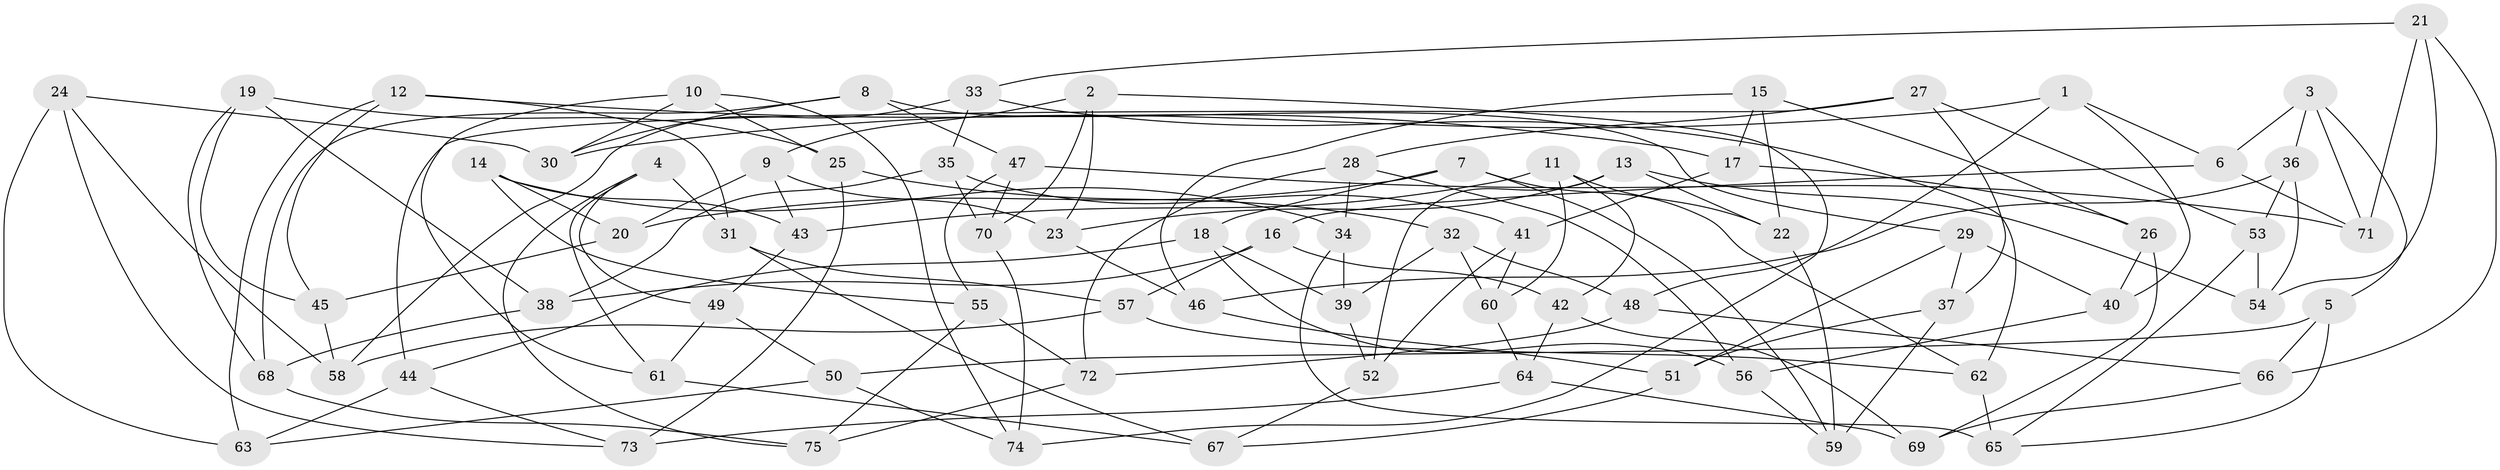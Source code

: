// Generated by graph-tools (version 1.1) at 2025/03/03/09/25 03:03:02]
// undirected, 75 vertices, 150 edges
graph export_dot {
graph [start="1"]
  node [color=gray90,style=filled];
  1;
  2;
  3;
  4;
  5;
  6;
  7;
  8;
  9;
  10;
  11;
  12;
  13;
  14;
  15;
  16;
  17;
  18;
  19;
  20;
  21;
  22;
  23;
  24;
  25;
  26;
  27;
  28;
  29;
  30;
  31;
  32;
  33;
  34;
  35;
  36;
  37;
  38;
  39;
  40;
  41;
  42;
  43;
  44;
  45;
  46;
  47;
  48;
  49;
  50;
  51;
  52;
  53;
  54;
  55;
  56;
  57;
  58;
  59;
  60;
  61;
  62;
  63;
  64;
  65;
  66;
  67;
  68;
  69;
  70;
  71;
  72;
  73;
  74;
  75;
  1 -- 6;
  1 -- 40;
  1 -- 48;
  1 -- 30;
  2 -- 74;
  2 -- 70;
  2 -- 23;
  2 -- 9;
  3 -- 36;
  3 -- 71;
  3 -- 6;
  3 -- 5;
  4 -- 75;
  4 -- 61;
  4 -- 49;
  4 -- 31;
  5 -- 66;
  5 -- 50;
  5 -- 65;
  6 -- 16;
  6 -- 71;
  7 -- 59;
  7 -- 18;
  7 -- 20;
  7 -- 62;
  8 -- 68;
  8 -- 29;
  8 -- 47;
  8 -- 30;
  9 -- 23;
  9 -- 20;
  9 -- 43;
  10 -- 61;
  10 -- 25;
  10 -- 74;
  10 -- 30;
  11 -- 60;
  11 -- 22;
  11 -- 43;
  11 -- 42;
  12 -- 63;
  12 -- 45;
  12 -- 31;
  12 -- 17;
  13 -- 22;
  13 -- 52;
  13 -- 54;
  13 -- 23;
  14 -- 20;
  14 -- 55;
  14 -- 34;
  14 -- 43;
  15 -- 46;
  15 -- 22;
  15 -- 17;
  15 -- 26;
  16 -- 42;
  16 -- 57;
  16 -- 38;
  17 -- 26;
  17 -- 41;
  18 -- 56;
  18 -- 44;
  18 -- 39;
  19 -- 25;
  19 -- 45;
  19 -- 38;
  19 -- 68;
  20 -- 45;
  21 -- 71;
  21 -- 54;
  21 -- 66;
  21 -- 33;
  22 -- 59;
  23 -- 46;
  24 -- 63;
  24 -- 30;
  24 -- 58;
  24 -- 73;
  25 -- 73;
  25 -- 32;
  26 -- 69;
  26 -- 40;
  27 -- 53;
  27 -- 44;
  27 -- 37;
  27 -- 28;
  28 -- 72;
  28 -- 34;
  28 -- 56;
  29 -- 37;
  29 -- 51;
  29 -- 40;
  31 -- 57;
  31 -- 67;
  32 -- 60;
  32 -- 48;
  32 -- 39;
  33 -- 58;
  33 -- 62;
  33 -- 35;
  34 -- 39;
  34 -- 65;
  35 -- 38;
  35 -- 41;
  35 -- 70;
  36 -- 54;
  36 -- 46;
  36 -- 53;
  37 -- 59;
  37 -- 51;
  38 -- 68;
  39 -- 52;
  40 -- 56;
  41 -- 52;
  41 -- 60;
  42 -- 64;
  42 -- 69;
  43 -- 49;
  44 -- 63;
  44 -- 73;
  45 -- 58;
  46 -- 51;
  47 -- 55;
  47 -- 70;
  47 -- 71;
  48 -- 72;
  48 -- 66;
  49 -- 61;
  49 -- 50;
  50 -- 63;
  50 -- 74;
  51 -- 67;
  52 -- 67;
  53 -- 65;
  53 -- 54;
  55 -- 75;
  55 -- 72;
  56 -- 59;
  57 -- 62;
  57 -- 58;
  60 -- 64;
  61 -- 67;
  62 -- 65;
  64 -- 69;
  64 -- 73;
  66 -- 69;
  68 -- 75;
  70 -- 74;
  72 -- 75;
}
